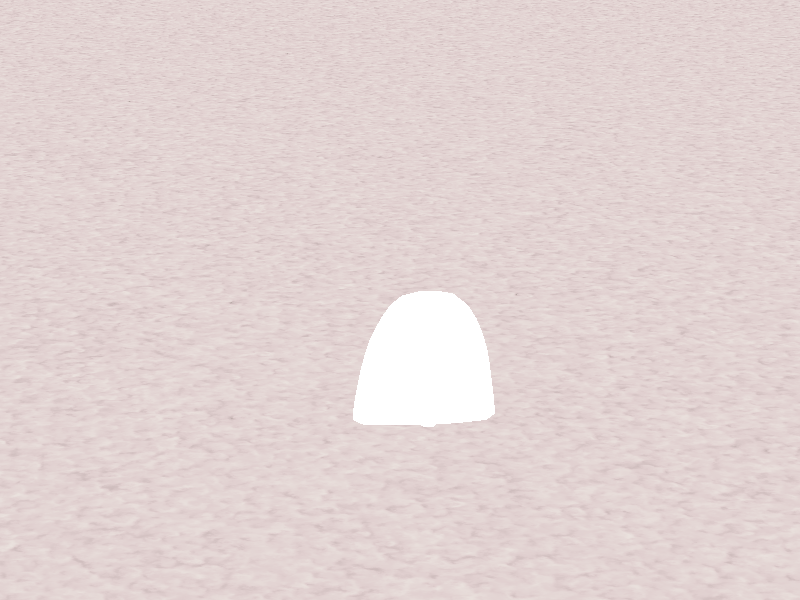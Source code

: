 
#version 3.5

global_settings {
    assumed_gamma 1
}
        
light_source {
    <200, 200, 200>*10000
    rgb 1.3
}
        
camera {
  location    <26.423429489135742, 196.56321716308594, 52.846858978271484>
  direction   y
  sky         z
  up          z
  right       (4/3)*x
  look_at     <0, 0, 0>
  angle       20
}
        
background {
    color rgb <0.60, 0.70, 0.95>
}
        
plane {
  z, -11.254997849464417

  texture {
    pigment {
      bozo
      color_map {
        [ 0.0 color rgb<0.356, 0.321, 0.274> ]
        [ 0.1 color rgb<0.611, 0.500, 0.500> ]
        [ 0.4 color rgb<0.745, 0.623, 0.623> ]
        [ 1.0 color rgb<0.837, 0.782, 0.745> ]
      }
      warp { turbulence 0.6 }
    }
    finish {
      diffuse 0.6
      ambient 0.1
      specular 0.2
      reflection {
        0.2, 0.6
        fresnel on
      }
      conserve_energy
    }
  }
}
        
#declare Mesh_Texture=
  texture{
    pigment{
      uv_mapping
      spiral2 8
      color_map {
        [0.5 color rgb 1 ]
        [0.5 color rgb <0,0,0.2> ]
      }
      scale 0.8
    }
    finish {
      specular 0.3
      roughness 0.01
    }
}
        
#declare Mesh=
mesh2 {
    vertex_vectors {
        652,
        <-0.7429535984992981, 16.487688064575195, -0.2227383553981781>, <-0.7429535984992981, 16.487688064575195, -0.2227383553981781>, <-0.7429535984992981, 43.59807205200195, -0.2227325588464737>,
		<-0.7429535984992981, 43.59807205200195, -0.2227325588464737>, <0.289313405752182, 43.59793472290039, -0.22273272275924683>, <-0.7077652215957642, 16.487688064575195, -0.489906370639801>,
		<-0.7077652215957642, 16.487688064575195, -0.489906370639801>, <-0.7077652215957642, 16.487688064575195, 0.04442936182022095>, <-0.7077652215957642, 16.487688064575195, 0.04442936182022095>,
		<-0.7077652215957642, 43.59807205200195, -0.4899005591869354>, <-0.7077652215957642, 43.59807205200195, -0.4899005591869354>, <-0.7077652215957642, 43.59807205200195, 0.04443516582250595>,
		<-0.7077652215957642, 43.59807205200195, 0.04443516582250595>, <-0.6046451926231384, 16.487688064575195, -0.7388689517974854>, <-0.6046451926231384, 16.487688064575195, -0.7388689517974854>,
		<-0.6046451926231384, 16.487688064575195, 0.2933919429779053>, <-0.6046451926231384, 16.487688064575195, 0.2933919429779053>, <-0.6046451926231384, 43.59807205200195, -0.7388631105422974>,
		<-0.6046451926231384, 43.59807205200195, -0.7388631105422974>, <-0.6046451926231384, 43.59807205200195, 0.2933977544307709>, <-0.6046451926231384, 43.59807205200195, 0.2933977544307709>,
		<-0.667802631855011, 14.80688762664795, -0.2227386087179184>, <-0.6351881623268127, 14.80688762664795, -0.4704594612121582>, <-0.6351881623268127, 14.80688762664795, 0.024981386959552765>,
		<-0.4548625946044922, 13.12608814239502, -0.22273892164230347>, <-0.5395712852478027, 14.80688762664795, -0.7012985348701477>, <-0.5395712852478027, 14.80688762664795, 0.25582095980644226>,
		<-0.4406070411205292, 16.487688064575195, -0.9526554942131042>, <-0.4406070411205292, 16.487688064575195, -0.9526554942131042>, <-0.4406070411205292, 16.487688064575195, 0.5071800351142883>,
		<-0.4406070411205292, 16.487688064575195, 0.5071800351142883>, <-0.4406070411205292, 43.59807205200195, -0.9526496529579163>, <-0.4406070411205292, 43.59807205200195, -0.9526496529579163>,
		<-0.4406070411205292, 43.59807205200195, 0.5071858763694763>, <-0.4406070411205292, 43.59807205200195, 0.5071858763694763>, <-0.42949891090393066, 13.12608814239502, -0.41534438729286194>,
		<-0.42949891090393066, 13.12608814239502, -0.030134228989481926>, <-0.35514938831329346, 13.12608814239502, -0.5948238372802734>, <-0.35514938831329346, 13.12608814239502, 0.14934568107128143>,
		<-0.3874782621860504, 14.80688762664795, -0.8995251655578613>, <-0.3874782621860504, 14.80688762664795, 0.4540475606918335>, <-0.2368878275156021, 13.12608814239502, -0.7489462494850159>,
		<-0.2368878275156021, 13.12608814239502, 0.3034680485725403>, <-0.22681893408298492, 16.487688064575195, -1.1167017221450806>, <-0.22681893408298492, 16.487688064575195, -1.1167017221450806>,
		<-0.22681893408298492, 16.487688064575195, 0.6712247729301453>, <-0.22681893408298492, 16.487688064575195, 0.6712247729301453>, <-0.22681893408298492, 43.59807205200195, -1.1166958808898926>,
		<-0.22681893408298492, 43.59807205200195, -1.1166958808898926>, <-0.22681893408298492, 43.59807205200195, 0.6712306141853333>, <-0.22681893408298492, 43.59807205200195, 0.6712306141853333>,
		<-0.1514459103345871, 11.445287704467773, -0.22273921966552734>, <-0.13642621040344238, 11.445287704467773, -0.3368145227432251>, <-0.13642621040344238, 11.445287704467773, -0.10866405069828033>,
		<-0.18925189971923828, 14.80688762664795, -1.0516283512115479>, <-0.18925189971923828, 14.80688762664795, 0.60615074634552>, <-0.09239119291305542, 11.445287704467773, -0.44311559200286865>,
		<-0.09239119291305542, 11.445287704467773, -0.0023628552444279194>, <-0.08276527374982834, 13.12608814239502, -0.8672096133232117>, <-0.08276527374982834, 13.12608814239502, 0.42173144221305847>,
		<-0.022351330146193504, 11.445287704467773, -0.5343990325927734>, <-0.022351330146193504, 11.445287704467773, 0.08892033249139786>, <0.02214239537715912, 16.487688064575195, -1.2198249101638794>,
		<0.02214239537715912, 16.487688064575195, -1.2198249101638794>, <0.02214239537715912, 16.487688064575195, 0.7743478417396545>, <0.02214239537715912, 16.487688064575195, 0.7743478417396545>,
		<0.02214239537715912, 43.59807205200195, -1.2198190689086914>, <0.02214239537715912, 43.59807205200195, -1.2198190689086914>, <0.02214239537715912, 43.59807205200195, 0.7743536829948425>,
		<0.02214239537715912, 43.59807205200195, 0.7743536829948425>, <0.0689430758357048, 11.445287704467773, -0.6044424176216125>, <0.0689430758357048, 11.445287704467773, 0.15896371006965637>,
		<0.04158949479460716, 14.80688762664795, -1.1472452878952026>, <0.04158949479460716, 14.80688762664795, 0.7017677426338196>, <0.09670524299144745, 13.12608814239502, -0.9415525794029236>,
		<0.09670524299144745, 13.12608814239502, 0.4960744380950928>, <0.17524085938930511, 11.445287704467773, -0.648474395275116>, <0.17524085938930511, 11.445287704467773, 0.20299562811851501>,
		<0.289316326379776, 11.445287704467773, -0.6634923815727234>, <0.289316326379776, 11.445287704467773, -0.22273936867713928>, <0.289316326379776, 11.445287704467773, 0.21801365911960602>,
		<0.289316326379776, 13.12608814239502, -0.9669086337089539>, <0.289316326379776, 13.12608814239502, 0.5214304327964783>, <0.289316326379776, 14.80688762664795, -1.1798583269119263>,
		<0.289316326379776, 14.80688762664795, 0.7343807816505432>, <0.289316326379776, 16.487688064575195, -1.2549978494644165>, <0.289316326379776, 16.487688064575195, -1.2549978494644165>,
		<0.289316326379776, 16.487688064575195, 0.8095209002494812>, <0.289316326379776, 16.487688064575195, 0.8095209002494812>, <0.289316326379776, 43.59807205200195, -1.2549920082092285>,
		<0.289316326379776, 43.59807205200195, -1.2549920082092285>, <0.289316326379776, 43.59807205200195, 0.8095267415046692>, <0.289316326379776, 43.59807205200195, 0.8095267415046692>,
		<0.4033917784690857, 11.445287704467773, -0.648474395275116>, <0.4033917784690857, 11.445287704467773, 0.20299562811851501>, <0.48191165924072266, 13.12608814239502, -0.9415525794029236>,
		<0.48191165924072266, 13.12608814239502, 0.4960744380950928>, <0.5370262265205383, 14.80688762664795, -1.1472452878952026>, <0.5370262265205383, 14.80688762664795, 0.7017677426338196>,
		<0.5096895694732666, 11.445287704467773, -0.6044424176216125>, <0.5096895694732666, 11.445287704467773, 0.15896371006965637>, <0.5564751029014587, 16.487688064575195, -1.2198249101638794>,
		<0.5564751029014587, 16.487688064575195, -1.2198249101638794>, <0.5564751029014587, 16.487688064575195, 0.7743478417396545>, <0.5564751029014587, 16.487688064575195, 0.7743478417396545>,
		<0.5564751029014587, 43.59807205200195, -1.2198190689086914>, <0.5564751029014587, 43.59807205200195, -1.2198190689086914>, <0.5564751029014587, 43.59807205200195, 0.7743536829948425>,
		<0.5564751029014587, 43.59807205200195, 0.7743536829948425>, <0.6009682416915894, 11.445287704467773, -0.5343990325927734>, <0.6009682416915894, 11.445287704467773, 0.08892033249139786>,
		<0.6613979339599609, 13.12608814239502, -0.8672096133232117>, <0.6613979339599609, 13.12608814239502, 0.42173144221305847>, <0.6710238456726074, 11.445287704467773, -0.44311559200286865>,
		<0.6710238456726074, 11.445287704467773, -0.0023628552444279194>, <0.7678670883178711, 14.80688762664795, -1.0516283512115479>, <0.7678670883178711, 14.80688762664795, 0.60615074634552>,
		<0.7150437235832214, 11.445287704467773, -0.3368145227432251>, <0.7150437235832214, 11.445287704467773, -0.10866405069828033>, <0.7300628423690796, 11.445287704467773, -0.22273936867713928>,
		<0.805435836315155, 16.487688064575195, -1.1167017221450806>, <0.805435836315155, 16.487688064575195, -1.1167017221450806>, <0.805435836315155, 16.487688064575195, 0.6712247729301453>,
		<0.805435836315155, 16.487688064575195, 0.6712247729301453>, <0.805435836315155, 43.59807205200195, -1.1166958808898926>, <0.805435836315155, 43.59807205200195, -1.1166958808898926>,
		<0.805435836315155, 43.59807205200195, 0.6712306141853333>, <0.805435836315155, 43.59807205200195, 0.6712306141853333>, <0.8155204653739929, 13.12608814239502, -0.7489462494850159>,
		<0.8155204653739929, 13.12608814239502, 0.3034680485725403>, <0.9660940170288086, 14.80688762664795, -0.8995251655578613>, <0.9660940170288086, 14.80688762664795, 0.4540475606918335>,
		<0.9337820410728455, 13.12608814239502, -0.5948238372802734>, <0.9337820410728455, 13.12608814239502, 0.14934568107128143>, <1.0081309080123901, 13.12608814239502, -0.41534438729286194>,
		<1.0081309080123901, 13.12608814239502, -0.030134228989481926>, <1.019223928451538, 16.487688064575195, -0.9526569843292236>, <1.019223928451538, 16.487688064575195, -0.9526569843292236>,
		<1.019223928451538, 16.487688064575195, 0.5071800351142883>, <1.019223928451538, 16.487688064575195, 0.5071800351142883>, <1.019223928451538, 43.59807205200195, -0.9526511430740356>,
		<1.019223928451538, 43.59807205200195, -0.9526511430740356>, <1.019223928451538, 43.59807205200195, 0.5071858763694763>, <1.019223928451538, 43.59807205200195, 0.5071858763694763>,
		<1.11820387840271, 14.80688762664795, -0.7012985348701477>, <1.11820387840271, 14.80688762664795, 0.25582095980644226>, <1.0334795713424683, 13.12608814239502, -0.2227390855550766>,
		<1.2138208150863647, 14.80688762664795, -0.4704594612121582>, <1.2138208150863647, 14.80688762664795, 0.024981386959552765>, <1.2464358806610107, 14.80688762664795, -0.22273878753185272>,
		<1.1832778453826904, 16.487688064575195, -0.7388689517974854>, <1.1832778453826904, 16.487688064575195, -0.7388689517974854>, <1.1832778453826904, 16.487688064575195, 0.2933919429779053>,
		<1.1832778453826904, 16.487688064575195, 0.2933919429779053>, <1.1832778453826904, 43.59807205200195, -0.7388631105422974>, <1.1832778453826904, 43.59807205200195, -0.7388631105422974>,
		<1.1832778453826904, 43.59807205200195, 0.2933977544307709>, <1.1832778453826904, 43.59807205200195, 0.2933977544307709>, <1.2863978147506714, 16.487688064575195, -0.489906370639801>,
		<1.2863978147506714, 16.487688064575195, -0.489906370639801>, <1.2863978147506714, 16.487688064575195, 0.04442936182022095>, <1.2863978147506714, 16.487688064575195, 0.04442936182022095>,
		<1.2863978147506714, 16.487688064575195, 0.04442936182022095>, <1.2863978147506714, 43.59807205200195, -0.4899005591869354>, <1.2863978147506714, 43.59807205200195, -0.4899005591869354>,
		<1.2863978147506714, 43.59807205200195, 0.04443516582250595>, <1.2863978147506714, 43.59807205200195, 0.04443516582250595>, <1.3215707540512085, 16.487688064575195, -0.22273850440979004>,
		<1.3215707540512085, 16.487688064575195, -0.22273850440979004>, <1.3215707540512085, 43.59807205200195, -0.22273270785808563>, <1.3215707540512085, 43.59807205200195, -0.22273270785808563>,
		<1.3215707540512085, 43.59807205200195, -0.22273270785808563>, <-6.470217704772949, 12.386728286743164, 0.9726494550704956>, <-6.470217704772949, 12.386728286743164, 0.9726494550704956>,
		<-6.4600725173950195, 11.702130317687988, 0.9686570763587952>, <-6.3582353591918945, 12.386728286743164, 1.2569806575775146>, <-6.3582353591918945, 12.386728286743164, 1.2569806575775146>,
		<-6.348257541656494, 11.702130317687988, 1.2530537843704224>, <-6.323460578918457, 10.573925018310547, 0.915579617023468>, <-6.213937759399414, 10.573925018310547, 1.200865626335144>,
		<-6.049058437347412, 9.036321640014648, 0.8127572536468506>, <-6.049058437347412, 9.036321640014648, 0.8127572536468506>, <-5.944135665893555, 9.036321640014648, 1.0997668504714966>,
		<-5.944135665893555, 9.036321640014648, 1.0997668504714966>, <-5.773068904876709, 7.5719218254089355, 0.7143719792366028>, <-5.773068904876709, 7.5719218254089355, 0.7143719792366028>,
		<-5.6727752685546875, 7.571922302246094, 1.0030287504196167>, <-5.6727752685546875, 7.571922302246094, 1.0030287504196167>, <-5.356295585632324, 5.887806415557861, 0.5751543045043945>,
		<-5.356295585632324, 5.887806415557861, 0.5751543045043945>, <-5.262984275817871, 5.887806415557861, 0.8661425709724426>, <-5.262984275817871, 5.887806415557861, 0.8661425709724426>,
		<-4.866028308868408, 4.423406600952148, 0.4254886507987976>, <-4.866028308868408, 4.423406600952148, 0.4254886507987976>, <-4.866028308868408, 4.423406600952148, 0.4254886507987976>,
		<-4.7809224128723145, 4.423406600952148, 0.7189843058586121>, <-4.7809224128723145, 4.423406600952148, 0.7189843058586121>, <-4.7809224128723145, 4.423406600952148, 0.7189843058586121>,
		<-4.300617218017578, 13.290628433227539, 0.27133414149284363>, <-4.300617218017578, 13.290628433227539, 0.27133414149284363>, <-4.224985599517822, 13.290628433227539, 0.5674120187759399>,
		<-4.224985599517822, 13.290628433227539, 0.5674120187759399>, <-4.016391754150391, 2.739414691925049, 0.20114228129386902>, <-4.016391754150391, 2.739414691925049, 0.20114228129386902>,
		<-4.016391754150391, 2.739414691925049, 0.20114228129386902>, <-3.94551157951355, 2.739414691925049, 0.4983951151371002>, <-3.94551157951355, 2.739414691925049, 0.4983951151371002>,
		<-3.94551157951355, 2.739414691925049, 0.4983951151371002>, <-3.16972017288208, 1.4761624336242676, 0.020377159118652344>, <-3.16972017288208, 1.4761624336242676, 0.020377159118652344>,
		<-3.16972017288208, 1.4761624336242676, 0.020377159118652344>, <-3.113018274307251, 1.4761624336242676, 0.3206583559513092>, <-3.113018274307251, 1.4761624336242676, 0.3206583559513092>,
		<-3.113018274307251, 1.4761624336242676, 0.3206583559513092>, <-2.8684728145599365, 13.57581901550293, -0.0338791124522686>, <-2.8684728145599365, 13.57581901550293, -0.0338791124522686>,
		<-2.8684728145599365, 13.57581901550293, -0.0338791124522686>, <-2.816829204559326, 13.57581901550293, 0.26730963587760925>, <-2.816829204559326, 13.57581901550293, 0.26730963587760925>,
		<-2.816829204559326, 13.57581901550293, 0.26730963587760925>, <-2.099465847015381, 0.581265926361084, -0.14895105361938477>, <-2.060702085494995, 0.581265926361084, 0.15416567027568817>,
		<-1.3434302806854248, 13.64909839630127, -0.2296716719865799>, <-1.3434302806854248, 13.64909839630127, -0.2296716719865799>, <-1.3434302806854248, 13.64909839630127, -0.2296716719865799>,
		<-1.3173182010650635, 13.64909839630127, 0.07479803264141083>, <-1.3173182010650635, 13.64909839630127, 0.07479803264141083>, <-1.3173182010650635, 13.64909839630127, 0.07479803264141083>,
		<-0.6274116635322571, 0.23304735124111176, -0.2769107222557068>, <-0.6274116635322571, 0.23304735124111176, -0.2769107222557068>, <-0.6132936477661133, 0.23304739594459534, 0.028349658474326134>,
		<-0.6132936477661133, 0.23304739594459534, 0.028349658474326134>, <0.32231956720352173, 13.619946479797363, 0.009533988311886787>, <0.32231956720352173, 13.619946479797363, 0.009533988311886787>,
		<0.32231956720352173, 13.619946479797363, 0.009533988311886787>, <0.32415324449539185, 13.619946479797363, -0.29604679346084595>, <0.32415324449539185, 13.619946479797363, -0.29604679346084595>,
		<0.32415324449539185, 13.619946479797363, -0.29604679346084595>, <1.386095404624939, 0.2886992394924164, 0.0474579818546772>, <1.4060347080230713, 0.288699209690094, -0.25747665762901306>,
		<1.6006931066513062, 13.664393424987793, 0.06279612332582474>, <1.6006931066513062, 13.664393424987793, 0.06279612332582474>, <1.6006931066513062, 13.664393424987793, 0.06279612332582474>,
		<1.6242997646331787, 13.664393424987793, -0.2418776899576187>, <1.6242997646331787, 13.664393424987793, -0.2418776899576187>, <2.601900100708008, 0.580767810344696, 0.16868101060390472>,
		<2.642543077468872, 0.5807677507400513, -0.1341884732246399>, <3.187265634536743, 13.620006561279297, 0.2571229338645935>, <3.187265634536743, 13.620006561279297, 0.2571229338645935>,
		<3.2378859519958496, 13.620006561279297, -0.044240012764930725>, <3.2378859519958496, 13.620006561279297, -0.044240012764930725>, <3.8570644855499268, 1.6599618196487427, 0.38276568055152893>,
		<3.8570644855499268, 1.6599618196487427, 0.38276568055152893>, <3.919098377227783, 1.6599619388580322, 0.08354336768388748>, <3.919098377227783, 1.6599619388580322, 0.08354336768388748>,
		<4.665243148803711, 13.334693908691406, 0.5699208974838257>, <4.665243148803711, 13.334693908691406, 0.5699208974838257>, <4.682240009307861, 3.0323572158813477, 0.5742767453193665>,
		<4.682240009307861, 3.0323572158813477, 0.5742767453193665>, <4.682240009307861, 3.0323572158813477, 0.5742767453193665>, <4.741048812866211, 13.334693908691406, 0.2738857865333557>,
		<4.741048812866211, 13.334693908691406, 0.2738857865333557>, <4.758335590362549, 3.0323572158813477, 0.27831506729125977>, <4.758335590362549, 3.0323572158813477, 0.27831506729125977>,
		<4.758335590362549, 3.0323572158813477, 0.27831506729125977>, <5.306910037994385, 4.569965839385986, 0.7469744682312012>, <5.306910037994385, 4.569965839385986, 0.7469744682312012>,
		<5.393646240234375, 4.569965839385986, 0.4539555311203003>, <5.393646240234375, 4.569965839385986, 0.4539555311203003>, <5.7196879386901855, 6.034304618835449, 0.8745859861373901>,
		<5.813455581665039, 6.034304618835449, 0.583741307258606>, <5.993114471435547, 7.571983337402344, 0.9651680588722229>, <5.993114471435547, 7.571983337402344, 0.9651680588722229>,
		<6.091538906097412, 7.571983337402344, 0.675865113735199>, <6.091538906097412, 7.571983337402344, 0.675865113735199>, <6.179873943328857, 9.084299087524414, 1.0298564434051514>,
		<6.281479835510254, 9.084299087524414, 0.7416565418243408>, <6.383094310760498, 10.547261238098145, 1.1028825044631958>, <6.483603477478027, 11.545609474182129, 1.1400251388549805>,
		<6.488162517547607, 10.547261238098145, 0.8159264326095581>, <6.498818397521973, 12.315082550048828, 1.1457077264785767>, <6.498818397521973, 12.315082550048828, 1.1457077264785767>,
		<6.5903825759887695, 11.545609474182129, 0.8537015914916992>, <6.6058573722839355, 12.315082550048828, 0.8594817519187927>, <6.6058573722839355, 12.315082550048828, 0.8594817519187927>,
		<-2.723961591720581, 48.90642166137695, -0.7679765224456787>, <-2.723961591720581, 48.90642166137695, -0.7679765224456787>, <-2.723961591720581, 48.90642166137695, -0.7679765224456787>,
		<-2.723961591720581, 48.90642166137695, 0.17524418234825134>, <-2.723961591720581, 48.90642166137695, 0.17524418234825134>, <-2.7026312351226807, 46.73554229736328, 0.1752438098192215>,
		<-2.7026312351226807, 46.73554229736328, 0.1752438098192215>, <-2.673142671585083, 46.528656005859375, -0.7679769396781921>, <-2.673142671585083, 46.528656005859375, -0.7679769396781921>,
		<-2.5371410846710205, 45.90312194824219, -0.7679770588874817>, <-2.5371410846710205, 45.90312194824219, -0.7679770588874817>, <-2.5371410846710205, 45.90312576293945, 0.17524366080760956>,
		<-2.5371410846710205, 45.90312576293945, 0.17524366080760956>, <-2.429238796234131, 45.645816802978516, -0.1391633003950119>, <-2.3952884674072266, 45.579505920410156, 0.17524360120296478>,
		<-2.3952884674072266, 45.579505920410156, 0.17524360120296478>, <-2.3054611682891846, 45.42106246948242, -0.7679771780967712>, <-2.3054611682891846, 45.42106246948242, -0.7679771780967712>,
		<-2.26772141456604, 45.367122650146484, 0.1752435714006424>, <-2.26772141456604, 45.367122650146484, 0.1752435714006424>, <-2.26772141456604, 45.367122650146484, 0.1752435714006424>,
		<-2.222524881362915, 45.31272888183594, -0.7679771780967712>, <-2.222524881362915, 45.31272888183594, -0.7679771780967712>, <-2.222524881362915, 45.31272888183594, -0.7679771780967712>,
		<-2.146144151687622, 48.70916748046875, -0.7679765820503235>, <-2.146144151687622, 48.70916748046875, -0.7679765820503235>, <-2.146144151687622, 48.70916748046875, -0.7679765820503235>,
		<-2.146144151687622, 48.70916748046875, 0.17524413764476776>, <-2.146144151687622, 48.70916748046875, 0.17524413764476776>, <-2.146144151687622, 48.70916748046875, 0.17524413764476776>,
		<-2.1339051723480225, 47.006439208984375, 0.17524385452270508>, <-2.1339051723480225, 47.006439208984375, 0.17524385452270508>, <-2.1252572536468506, 46.945167541503906, -0.7679768800735474>,
		<-2.1252572536468506, 46.945167541503906, -0.7679768800735474>, <-2.037064790725708, 46.48678970336914, -0.7679769396781921>, <-2.037064790725708, 46.48678970336914, -0.7679769396781921>,
		<-2.037064790725708, 46.48678970336914, 0.018039528280496597>, <-2.03405499458313, 46.479000091552734, 0.17524376511573792>, <-2.03405499458313, 46.479000091552734, 0.17524376511573792>,
		<-1.9430817365646362, 46.298702239990234, 0.01803949661552906>, <-1.9354270696640015, 46.28617477416992, -0.7679769992828369>, <-1.9354270696640015, 46.28617477416992, -0.7679769992828369>,
		<-1.9354270696640015, 46.28617477416992, -0.7679769992828369>, <-1.9297277927398682, 46.27838134765625, -0.13916319608688354>, <-1.9297277927398682, 46.27838134765625, -0.13916319608688354>,
		<-1.9253273010253906, 46.27410125732422, 0.17524372041225433>, <-1.9253273010253906, 46.27410125732422, 0.17524372041225433>, <-1.9253273010253906, 46.27410125732422, 0.17524372041225433>,
		<-1.458391785621643, 44.891937255859375, -0.767977237701416>, <-1.458391785621643, 44.891937255859375, -0.767977237701416>, <-1.3891457319259644, 44.87283706665039, 0.17524348199367523>,
		<-1.3891457319259644, 44.87283706665039, 0.17524348199367523>, <-1.1391003131866455, 44.8380012512207, 0.17524348199367523>, <-1.1391003131866455, 44.8380012512207, 0.17524348199367523>,
		<-1.1343021392822266, 44.8373908996582, -0.767977237701416>, <-1.1343021392822266, 44.8373908996582, -0.767977237701416>, <-0.9659246206283569, 44.71363067626953, -0.7679772973060608>,
		<-0.9659246206283569, 44.71363067626953, -0.7679772973060608>, <-0.9659246206283569, 44.71363067626953, -0.7679772973060608>, <-0.9349229335784912, 44.678794860839844, 0.17524345219135284>,
		<-0.9349229335784912, 44.678794860839844, 0.17524345219135284>, <-0.9349229335784912, 44.678794860839844, 0.17524345219135284>, <-0.8461960554122925, 44.576419830322266, -0.7679772973060608>,
		<-0.8461960554122925, 44.576419830322266, -0.7679772973060608>, <-0.8461960554122925, 44.576419830322266, -0.610774576663971>, <-0.8461960554122925, 44.576419830322266, 0.17524343729019165>,
		<-0.8461960554122925, 44.576419830322266, 0.17524343729019165>, <-0.8270047903060913, 44.45112609863281, -0.7679772973060608>, <-0.8270047903060913, 44.45112609863281, -0.7679772973060608>,
		<-0.8270047903060913, 44.45112991333008, 0.17524340748786926>, <-0.8270047903060913, 44.45112991333008, 0.17524340748786926>, <-0.8259661793708801, 44.530582427978516, -0.4535703957080841>,
		<-0.8259661793708801, 44.530582427978516, 0.17524342238903046>, <-0.8259661793708801, 44.530582427978516, 0.17524342238903046>, <-0.8108852505683899, 43.276912689208984, -0.7679790258407593>,
		<-0.8108852505683899, 43.276912689208984, -0.7679790258407593>, <-0.8108852505683899, 43.276912689208984, 0.17524167895317078>, <-0.8108852505683899, 43.276912689208984, 0.17524167895317078>,
		<-0.727643609046936, 45.737037658691406, -0.7679771184921265>, <-0.727643609046936, 45.737037658691406, -0.7679771184921265>, <-0.727643609046936, 45.737037658691406, -0.7679771184921265>,
		<-0.727643609046936, 45.737037658691406, 0.17524363100528717>, <-0.727643609046936, 45.737037658691406, 0.17524363100528717>, <-0.727643609046936, 45.737037658691406, 0.17524363100528717>,
		<-0.7192860245704651, 42.64970016479492, -0.7679791450500488>, <-0.7192860245704651, 42.64970016479492, -0.7679791450500488>, <-0.7192860245704651, 42.64970016479492, -0.7679791450500488>,
		<-0.7192860245704651, 42.64970016479492, 0.17524157464504242>, <-0.7192860245704651, 42.64970016479492, 0.17524157464504242>, <-0.7192860245704651, 42.64970016479492, 0.17524157464504242>,
		<-0.37163612246513367, 45.230525970458984, -0.7679771780967712>, <-0.37163612246513367, 45.230525970458984, -0.7679771780967712>, <-0.37163612246513367, 45.230525970458984, 0.17524354159832>,
		<-0.37163612246513367, 45.230525970458984, 0.17524354159832>, <-0.32416340708732605, 45.08613586425781, 0.1752435266971588>, <-0.32416340708732605, 45.08613586425781, 0.1752435266971588>,
		<-0.30839473009109497, 43.44559860229492, -0.7679790258407593>, <-0.30839473009109497, 43.44559860229492, -0.7679790258407593>, <-0.30839473009109497, 43.44559860229492, 0.17524170875549316>,
		<-0.30839473009109497, 43.44559860229492, 0.17524170875549316>, <-0.26145708560943604, 42.48682403564453, 0.17524154484272003>, <-0.26145708560943604, 42.48682403564453, 0.17524154484272003>,
		<-0.2569649815559387, 43.60098648071289, -0.7679789662361145>, <-0.2569649815559387, 43.60098648071289, -0.7679789662361145>, <-0.2569649815559387, 43.60098648071289, -0.7679789662361145>,
		<-0.2569649815559387, 43.60098648071289, 0.17524173855781555>, <-0.2569649815559387, 43.60098648071289, 0.17524173855781555>, <-0.2569649815559387, 43.60098648071289, 0.17524173855781555>,
		<-0.2440231889486313, 44.58283615112305, -0.7679772973060608>, <-0.2440231889486313, 44.58283615112305, -0.7679772973060608>, <-0.2440231889486313, 44.58283615112305, 0.17524343729019165>,
		<-0.2440231889486313, 44.58283615112305, 0.17524343729019165>, <-0.22402237355709076, 43.30808639526367, -0.7679790258407593>, <-0.22402237355709076, 43.30808639526367, -0.7679790258407593>,
		<-0.22402237355709076, 43.30808639526367, 0.17524167895317078>, <-0.22402237355709076, 43.30808639526367, 0.17524167895317078>, <-0.0068426113575696945, 42.483150482177734, -0.7679792046546936>,
		<-0.0068426113575696945, 42.483150482177734, -0.7679792046546936>, <0.7140505313873291, 44.65281677246094, -0.7679772973060608>, <0.7140505313873291, 44.65281677246094, -0.7679772973060608>,
		<0.7140505313873291, 44.65281677246094, 0.17524345219135284>, <0.7140505313873291, 44.65281677246094, 0.17524345219135284>, <0.7183438539505005, 43.2692756652832, -0.7679790258407593>,
		<0.7183438539505005, 43.2692756652832, -0.7679790258407593>, <0.7183438539505005, 43.2692756652832, 0.17524167895317078>, <0.7183438539505005, 43.2692756652832, 0.17524167895317078>,
		<0.7570462822914124, 42.47200012207031, -0.7679792046546936>, <0.7570462822914124, 42.47200012207031, 0.17524154484272003>, <0.7570462822914124, 42.47200012207031, 0.17524154484272003>,
		<0.7615383863449097, 43.5861701965332, -0.7679790258407593>, <0.7615383863449097, 43.5861701965332, -0.7679790258407593>, <0.7615383863449097, 43.5861701965332, -0.7679790258407593>,
		<0.7615383863449097, 43.5861701965332, 0.17524172365665436>, <0.7615383863449097, 43.5861701965332, 0.17524172365665436>, <0.7615383863449097, 43.5861701965332, 0.17524172365665436>,
		<0.805543065071106, 43.417789459228516, -0.7679790258407593>, <0.805543065071106, 43.417789459228516, -0.7679790258407593>, <0.805543065071106, 43.417789459228516, 0.17524170875549316>,
		<0.805543065071106, 43.417789459228516, 0.17524170875549316>, <0.9172649383544922, 45.36727523803711, -0.7679771780967712>, <0.9172649383544922, 45.36727523803711, -0.7679771780967712>,
		<0.9172649383544922, 45.36727523803711, 0.1752435714006424>, <0.9172649383544922, 45.36727523803711, 0.1752435714006424>, <1.1585098505020142, 45.753231048583984, -0.7679771184921265>,
		<1.1585098505020142, 45.753231048583984, -0.7679771184921265>, <1.1585098505020142, 45.753231048583984, -0.7679771184921265>, <1.1585098505020142, 45.753231048583984, 0.17524363100528717>,
		<1.1585098505020142, 45.753231048583984, 0.17524363100528717>, <1.1585098505020142, 45.753231048583984, 0.17524363100528717>, <1.2223008871078491, 42.6330451965332, -0.7679791450500488>,
		<1.2223008871078491, 42.6330451965332, -0.7679791450500488>, <1.2223008871078491, 42.6330451965332, -0.7679791450500488>, <1.2223008871078491, 42.6330451965332, 0.17524155974388123>,
		<1.2223008871078491, 42.6330451965332, 0.17524155974388123>, <1.2223008871078491, 42.6330451965332, 0.17524155974388123>, <1.2923260927200317, 44.408653259277344, -0.7679772973060608>,
		<1.2923260927200317, 44.408653259277344, -0.7679772973060608>, <1.2923260927200317, 44.408653259277344, 0.17524340748786926>, <1.2923260927200317, 44.408653259277344, 0.17524340748786926>,
		<1.3053746223449707, 43.28654098510742, -0.7679790258407593>, <1.3053746223449707, 43.28654098510742, -0.7679790258407593>, <1.3053746223449707, 43.28654098510742, 0.17524167895317078>,
		<1.3053746223449707, 43.28654098510742, 0.17524167895317078>, <1.35576593875885, 44.626380920410156, 0.17524343729019165>, <1.35576593875885, 44.626380920410156, 0.17524343729019165>,
		<1.3559950590133667, 44.62730026245117, -0.7679772973060608>, <1.3559950590133667, 44.62730026245117, -0.7679772973060608>, <1.416852593421936, 45.91870880126953, -0.7679770588874817>,
		<1.416852593421936, 45.91870880126953, -0.7679770588874817>, <1.435172438621521, 44.76756286621094, -0.767977237701416>, <1.435172438621521, 44.76756286621094, -0.767977237701416>,
		<1.435172438621521, 44.76756286621094, -0.767977237701416>, <1.435172438621521, 44.7675666809082, 0.17524346709251404>, <1.435172438621521, 44.7675666809082, 0.17524346709251404>,
		<1.435172438621521, 44.7675666809082, 0.17524346709251404>, <1.5923659801483154, 44.851295471191406, -0.767977237701416>, <1.5923659801483154, 44.851295471191406, -0.767977237701416>,
		<1.6950428485870361, 45.98853302001953, 0.17524367570877075>, <1.6950428485870361, 45.98853302001953, 0.17524367570877075>, <1.8717937469482422, 44.88719940185547, -0.767977237701416>,
		<1.8717937469482422, 44.88719940185547, -0.767977237701416>, <1.9573580026626587, 46.01542282104492, 0.17524367570877075>, <1.9573580026626587, 46.01542282104492, 0.17524367570877075>,
		<1.998887062072754, 46.02657699584961, -0.7679770588874817>, <1.998887062072754, 46.02657699584961, -0.7679770588874817>, <2.360288619995117, 46.20473861694336, 0.17524370551109314>,
		<2.360288619995117, 46.20473861694336, 0.17524370551109314>, <2.360288619995117, 46.20473861694336, 0.17524370551109314>, <2.3613121509552, 46.20534896850586, -0.7679769992828369>,
		<2.3613121509552, 46.20534896850586, -0.7679769992828369>, <2.3613121509552, 46.20534896850586, -0.7679769992828369>, <2.544388771057129, 46.51963806152344, -0.7679769396781921>,
		<2.544388771057129, 46.51963806152344, -0.7679769396781921>, <2.544388771057129, 46.51963806152344, 0.17524376511573792>, <2.544388771057129, 46.51963806152344, 0.17524376511573792>,
		<2.5914947986602783, 45.18041229248047, 0.17524354159832>, <2.5914947986602783, 45.18041229248047, 0.17524354159832>, <2.5914947986602783, 45.18041229248047, 0.17524354159832>,
		<2.5948104858398438, 46.6405029296875, -0.7679769396781921>, <2.5948104858398438, 46.6405029296875, -0.7679769396781921>, <2.5948104858398438, 46.6405029296875, 0.1752437949180603>,
		<2.5948104858398438, 46.6405029296875, 0.1752437949180603>, <2.6751949787139893, 46.758304595947266, -0.7679769396781921>, <2.6751949787139893, 46.758304595947266, -0.7679769396781921>,
		<2.6751949787139893, 46.758304595947266, -0.45357000827789307>, <2.6751949787139893, 46.758304595947266, -0.13916310667991638>, <2.6751949787139893, 46.758304595947266, 0.1752438098192215>,
		<2.6751949787139893, 46.758304595947266, 0.1752438098192215>, <2.6839957237243652, 46.785804748535156, -0.6107726693153381>, <2.6839957237243652, 46.785804748535156, -0.2963666319847107>,
		<2.6839957237243652, 46.785804748535156, -0.13916310667991638>, <2.6839957237243652, 46.785804748535156, 0.018039580434560776>, <2.685065269470215, 46.79024124145508, -0.13916310667991638>,
		<2.691070318222046, 46.79848861694336, -0.13916310667991638>, <2.6978085041046143, 45.293174743652344, -0.7679771780967712>, <2.6978085041046143, 45.293174743652344, -0.7679771780967712>,
		<2.6978085041046143, 45.293174743652344, -0.7679771780967712>, <2.709939956665039, 46.883140563964844, -0.7679768800735474>, <2.709939956665039, 46.883140563964844, -0.7679768800735474>,
		<2.709939956665039, 46.883140563964844, -0.4535699784755707>, <2.709939956665039, 46.883140563964844, -0.1391630917787552>, <2.709939956665039, 46.883140563964844, 0.1752438247203827>,
		<2.709939956665039, 46.883140563964844, 0.1752438247203827>, <2.714859962463379, 46.93478012084961, -0.7679768800735474>, <2.714859962463379, 46.93478012084961, -0.7679768800735474>,
		<2.714859962463379, 46.93478012084961, -0.6107726693153381>, <2.714859962463379, 46.93478012084961, -0.4535699784755707>, <2.714859962463379, 46.93478012084961, -0.2963665723800659>,
		<2.714859962463379, 46.93478012084961, -0.139163076877594>, <2.7148754596710205, 46.913848876953125, -0.7679768800735474>, <2.7148754596710205, 46.913848876953125, -0.7679768800735474>,
		<2.7148754596710205, 46.913848876953125, -0.6107726693153381>, <2.7148754596710205, 46.913848876953125, -0.4535699784755707>, <2.7148754596710205, 46.913848876953125, -0.2963665723800659>,
		<2.7148754596710205, 46.913848876953125, -0.139163076877594>, <2.7148754596710205, 46.913848876953125, 0.018039602786302567>, <2.7148754596710205, 46.913848876953125, 0.17524383962154388>,
		<2.7148754596710205, 46.913848876953125, 0.17524383962154388>, <2.728550434112549, 48.75301742553711, -0.7679765820503235>, <2.728550434112549, 48.75301742553711, -0.7679765820503235>,
		<2.728550434112549, 48.75301742553711, -0.7679765820503235>, <2.728550434112549, 48.75301742553711, 0.17524415254592896>, <2.728550434112549, 48.75301742553711, 0.17524415254592896>,
		<2.728550434112549, 48.75301742553711, 0.17524415254592896>, <2.7297420501708984, 48.595184326171875, -0.7679765820503235>, <2.7297420501708984, 48.595184326171875, -0.7679765820503235>,
		<2.906034469604492, 46.83424377441406, -0.7679768800735474>, <2.908494472503662, 46.99039840698242, 0.17524385452270508>, <3.0259313583374023, 45.88234329223633, 0.17524366080760956>,
		<3.0259313583374023, 45.88234329223633, 0.17524366080760956>, <3.1178669929504395, 46.035133361816406, -0.7679770588874817>, <3.1178669929504395, 46.035133361816406, -0.7679770588874817>,
		<3.169098377227783, 46.158287048339844, -0.29636693000793457>, <3.1966776847839355, 46.2464485168457, -0.7679769992828369>, <3.1966776847839355, 46.2464485168457, -0.7679769992828369>,
		<3.1966776847839355, 46.2464485168457, 0.17524372041225433>, <3.1966776847839355, 46.2464485168457, 0.17524372041225433>, <3.288353443145752, 46.6751823425293, -0.7679769396781921>,
		<3.288353443145752, 46.6751823425293, -0.7679769396781921>, <3.288353443145752, 46.6751823425293, 0.1752437949180603>, <3.288353443145752, 46.6751823425293, 0.1752437949180603>,
		<3.3154892921447754, 48.778076171875, -0.7679765820503235>, <3.3154892921447754, 48.778076171875, -0.7679765820503235>, <3.3154892921447754, 48.778076171875, -0.7679765820503235>,
		<3.3154892921447754, 48.778076171875, 0.17524415254592896>, <3.3154892921447754, 48.778076171875, 0.17524415254592896>, <3.3154892921447754, 48.778076171875, 0.17524415254592896>,
		<-2.404791831970215, 47.344417572021484, -0.31785649061203003>, <-2.404791831970215, 47.344417572021484, -0.31785649061203003>, <-2.404791831970215, 47.344417572021484, -0.31785649061203003>,
		<-2.404791831970215, 47.37512969970703, -0.5503169298171997>, <-2.404791831970215, 47.37512969970703, -0.5503169298171997>, <-2.404791831970215, 47.37512969970703, -0.0853966474533081>,
		<-2.404791831970215, 47.37512969970703, -0.0853966474533081>, <-2.404791831970215, 47.46481704711914, -0.7669347524642944>, <-2.404791831970215, 47.46481704711914, -0.7669347524642944>,
		<-2.404791831970215, 47.46481704711914, 0.1312227100133896>, <-2.404791831970215, 47.46481704711914, 0.1312227100133896>, <-2.404791831970215, 47.60752868652344, -0.9529496431350708>,
		<-2.404791831970215, 47.60752868652344, -0.9529496431350708>, <-2.404791831970215, 47.6075325012207, 0.31723764538764954>, <-2.404791831970215, 47.6075325012207, 0.31723764538764954>,
		<-2.404791831970215, 47.79362869262695, -1.095684289932251>, <-2.404791831970215, 47.79362869262695, -1.095684289932251>, <-2.404791831970215, 47.79363250732422, 0.4599708020687103>,
		<-2.404791831970215, 47.79363250732422, 0.4599708020687103>, <-2.404791831970215, 48.010135650634766, -1.185410499572754>, <-2.404791831970215, 48.010135650634766, -1.185410499572754>,
		<-2.404791831970215, 48.010135650634766, 0.5496971011161804>, <-2.404791831970215, 48.010135650634766, 0.5496971011161804>, <-2.404791831970215, 48.2426872253418, -1.2160148620605469>,
		<-2.404791831970215, 48.2426872253418, -1.2160148620605469>, <-2.404791831970215, 48.2426872253418, -0.31785649061203003>, <-2.404791831970215, 48.2426872253418, 0.5803015232086182>,
		<-2.404791831970215, 48.2426872253418, 0.5803015232086182>, <-2.404791831970215, 48.4750862121582, -1.1854103803634644>, <-2.404791831970215, 48.4750862121582, -1.1854103803634644>,
		<-2.404791831970215, 48.4750862121582, 0.5496971607208252>, <-2.404791831970215, 48.4750862121582, 0.5496971607208252>, <-2.404791831970215, 48.69174575805664, -1.0956841707229614>,
		<-2.404791831970215, 48.69174575805664, -1.0956841707229614>, <-2.404791831970215, 48.69174575805664, 0.45997098088264465>, <-2.404791831970215, 48.69174575805664, 0.45997098088264465>,
		<-2.404791831970215, 48.8776969909668, -0.9529494047164917>, <-2.404791831970215, 48.8776969909668, -0.9529494047164917>, <-2.404791831970215, 48.8776969909668, 0.31723785400390625>,
		<-2.404791831970215, 48.8776969909668, 0.31723785400390625>, <-2.404791831970215, 49.02040481567383, -0.7669360041618347>, <-2.404791831970215, 49.02040481567383, -0.7669360041618347>,
		<-2.404791831970215, 49.02040481567383, 0.13122297823429108>, <-2.404791831970215, 49.02040481567383, 0.13122297823429108>, <-2.404791831970215, 49.11024856567383, -0.5503166317939758>,
		<-2.404791831970215, 49.11024856567383, -0.5503166317939758>, <-2.404791831970215, 49.11024856567383, -0.08539634943008423>, <-2.404791831970215, 49.11024856567383, -0.08539634943008423>,
		<-2.404791831970215, 49.140804290771484, -0.3178563416004181>, <-2.404791831970215, 49.140804290771484, -0.3178563416004181>, <2.947166681289673, 47.344417572021484, -0.31785649061203003>,
		<2.947166681289673, 47.344417572021484, -0.31785649061203003>, <2.947166681289673, 47.344417572021484, -0.31785649061203003>, <2.947166681289673, 47.37512969970703, -0.5503169298171997>,
		<2.947166681289673, 47.37512969970703, -0.5503169298171997>, <2.947166681289673, 47.37512969970703, -0.0853966474533081>, <2.947166681289673, 47.37512969970703, -0.0853966474533081>,
		<2.947166681289673, 47.46481704711914, -0.7669347524642944>, <2.947166681289673, 47.46481704711914, -0.7669347524642944>, <2.947166681289673, 47.46481704711914, 0.1312227100133896>,
		<2.947166681289673, 47.46481704711914, 0.1312227100133896>, <2.947166681289673, 47.60752868652344, -0.9529496431350708>, <2.947166681289673, 47.60752868652344, -0.9529496431350708>,
		<2.947166681289673, 47.6075325012207, 0.31723764538764954>, <2.947166681289673, 47.6075325012207, 0.31723764538764954>, <2.947166681289673, 47.79362869262695, -1.095684289932251>,
		<2.947166681289673, 47.79362869262695, -1.095684289932251>, <2.947166681289673, 47.79363250732422, 0.4599708020687103>, <2.947166681289673, 47.79363250732422, 0.4599708020687103>,
		<2.947166681289673, 48.010135650634766, -1.185410499572754>, <2.947166681289673, 48.010135650634766, -1.185410499572754>, <2.947166681289673, 48.010135650634766, 0.5496971011161804>,
		<2.947166681289673, 48.010135650634766, 0.5496971011161804>, <2.947166681289673, 48.2426872253418, -1.2160148620605469>, <2.947166681289673, 48.2426872253418, -1.2160148620605469>,
		<2.947166681289673, 48.2426872253418, -0.31785649061203003>, <2.947166681289673, 48.2426872253418, 0.5803015232086182>, <2.947166681289673, 48.2426872253418, 0.5803015232086182>,
		<2.947166681289673, 48.4750862121582, -1.1854103803634644>, <2.947166681289673, 48.4750862121582, -1.1854103803634644>, <2.947166681289673, 48.4750862121582, 0.5496971607208252>,
		<2.947166681289673, 48.4750862121582, 0.5496971607208252>, <2.947166681289673, 48.69174575805664, -1.0956841707229614>, <2.947166681289673, 48.69174575805664, -1.0956841707229614>,
		<2.947166681289673, 48.69174575805664, 0.45997098088264465>, <2.947166681289673, 48.69174575805664, 0.45997098088264465>, <2.947166681289673, 48.8776969909668, -0.9529494047164917>,
		<2.947166681289673, 48.8776969909668, -0.9529494047164917>, <2.947166681289673, 48.8776969909668, 0.31723785400390625>, <2.947166681289673, 48.8776969909668, 0.31723785400390625>,
		<2.947166681289673, 49.02040481567383, -0.7669360041618347>, <2.947166681289673, 49.02040481567383, -0.7669360041618347>, <2.947166681289673, 49.02040481567383, 0.13122297823429108>,
		<2.947166681289673, 49.02040481567383, 0.13122297823429108>, <2.947166681289673, 49.11024856567383, -0.5503166317939758>, <2.947166681289673, 49.11024856567383, -0.5503166317939758>,
		<2.947166681289673, 49.11024856567383, -0.08539634943008423>, <2.947166681289673, 49.11024856567383, -0.08539634943008423>, <2.947166681289673, 49.140804290771484, -0.3178563416004181>,
		<2.947166681289673, 49.140804290771484, -0.3178563416004181>, 
    }
    face_indices {
        708,
        <79, 117, 119>, <79, 113, 117>,
		<79, 109, 113>, <79, 99, 109>,
		<79, 93, 99>, <79, 78, 93>,
		<79, 76, 78>, <79, 70, 76>,
		<79, 60, 70>, <79, 56, 60>,
		<79, 52, 56>, <79, 51, 52>,
		<79, 53, 51>, <79, 57, 53>,
		<79, 61, 57>, <79, 71, 61>,
		<79, 77, 71>, <79, 80, 77>,
		<79, 94, 80>, <79, 100, 94>,
		<79, 110, 100>, <79, 114, 110>,
		<79, 118, 114>, <79, 119, 118>,
		<119, 134, 146>, <119, 117, 134>,
		<117, 132, 134>, <117, 113, 132>,
		<113, 128, 132>, <113, 109, 128>,
		<109, 111, 128>, <109, 99, 111>,
		<99, 95, 111>, <99, 93, 95>,
		<93, 81, 95>, <93, 78, 81>,
		<78, 74, 81>, <78, 76, 74>,
		<76, 58, 74>, <76, 70, 58>,
		<70, 41, 58>, <70, 60, 41>,
		<60, 37, 41>, <60, 56, 37>,
		<56, 35, 37>, <56, 52, 35>,
		<52, 24, 35>, <52, 51, 24>,
		<51, 36, 24>, <51, 53, 36>,
		<53, 38, 36>, <53, 57, 38>,
		<57, 42, 38>, <57, 61, 42>,
		<61, 59, 42>, <61, 71, 59>,
		<71, 75, 59>, <71, 77, 75>,
		<77, 82, 75>, <77, 80, 82>,
		<80, 96, 82>, <80, 94, 96>,
		<94, 112, 96>, <94, 100, 112>,
		<100, 129, 112>, <100, 110, 129>,
		<110, 133, 129>, <110, 114, 133>,
		<114, 135, 133>, <114, 118, 135>,
		<118, 146, 135>, <118, 119, 146>,
		<146, 147, 149>, <146, 134, 147>,
		<134, 144, 147>, <134, 132, 144>,
		<132, 130, 144>, <132, 128, 130>,
		<128, 115, 130>, <128, 111, 115>,
		<111, 97, 115>, <111, 95, 97>,
		<95, 83, 97>, <95, 81, 83>,
		<81, 72, 83>, <81, 74, 72>,
		<74, 54, 72>, <74, 58, 54>,
		<58, 39, 54>, <58, 41, 39>,
		<41, 25, 39>, <41, 37, 25>,
		<37, 22, 25>, <37, 35, 22>,
		<35, 21, 22>, <35, 24, 21>,
		<24, 23, 21>, <24, 36, 23>,
		<36, 26, 23>, <36, 38, 26>,
		<38, 40, 26>, <38, 42, 40>,
		<42, 55, 40>, <42, 59, 55>,
		<59, 73, 55>, <59, 75, 73>,
		<75, 84, 73>, <75, 82, 84>,
		<82, 98, 84>, <82, 96, 98>,
		<96, 116, 98>, <96, 112, 116>,
		<112, 131, 116>, <112, 129, 131>,
		<129, 145, 131>, <129, 133, 145>,
		<133, 148, 145>, <133, 135, 148>,
		<135, 149, 148>, <135, 146, 149>,
		<149, 159, 168>, <149, 147, 159>,
		<147, 151, 159>, <147, 144, 151>,
		<144, 137, 151>, <144, 130, 137>,
		<130, 121, 137>, <130, 115, 121>,
		<115, 102, 121>, <115, 97, 102>,
		<97, 86, 102>, <97, 83, 86>,
		<83, 63, 86>, <83, 72, 63>,
		<72, 44, 63>, <72, 54, 44>,
		<54, 28, 44>, <54, 39, 28>,
		<39, 14, 28>, <39, 25, 14>,
		<25, 6, 14>, <25, 22, 6>,
		<22, 1, 6>, <22, 21, 1>,
		<21, 8, 1>, <21, 23, 8>,
		<23, 16, 8>, <23, 26, 16>,
		<26, 30, 16>, <26, 40, 30>,
		<40, 46, 30>, <40, 55, 46>,
		<55, 65, 46>, <55, 73, 65>,
		<73, 88, 65>, <73, 84, 88>,
		<84, 104, 88>, <84, 98, 104>,
		<98, 123, 104>, <98, 116, 123>,
		<116, 139, 123>, <116, 131, 139>,
		<131, 153, 139>, <131, 145, 153>,
		<145, 162, 153>, <145, 148, 162>,
		<148, 168, 162>, <148, 149, 168>,
		<167, 164, 171>, <167, 158, 164>,
		<158, 155, 164>, <158, 150, 155>,
		<150, 141, 155>, <150, 136, 141>,
		<136, 125, 141>, <136, 120, 125>,
		<120, 106, 125>, <120, 101, 106>,
		<101, 90, 106>, <101, 85, 90>,
		<85, 67, 90>, <85, 62, 67>,
		<62, 48, 67>, <62, 43, 48>,
		<43, 32, 48>, <43, 27, 32>,
		<27, 18, 32>, <27, 13, 18>,
		<13, 10, 18>, <13, 5, 10>,
		<5, 3, 10>, <5, 0, 3>,
		<0, 12, 3>, <0, 7, 12>,
		<7, 20, 12>, <7, 15, 20>,
		<15, 34, 20>, <15, 29, 34>,
		<29, 50, 34>, <29, 45, 50>,
		<45, 69, 50>, <45, 64, 69>,
		<64, 92, 69>, <64, 87, 92>,
		<87, 108, 92>, <87, 103, 108>,
		<103, 127, 108>, <103, 122, 127>,
		<122, 143, 127>, <122, 138, 143>,
		<138, 157, 143>, <138, 152, 157>,
		<152, 166, 157>, <152, 161, 166>,
		<161, 170, 166>, <160, 167, 171>,
		<169, 163, 4>, <163, 154, 4>,
		<154, 140, 4>, <140, 124, 4>,
		<124, 105, 4>, <105, 89, 4>,
		<89, 66, 4>, <66, 47, 4>,
		<47, 31, 4>, <31, 17, 4>,
		<17, 9, 4>, <9, 2, 4>,
		<2, 11, 4>, <11, 19, 4>,
		<19, 33, 4>, <33, 49, 4>,
		<49, 68, 4>, <68, 91, 4>,
		<91, 107, 4>, <107, 126, 4>,
		<126, 142, 4>, <142, 156, 4>,
		<156, 165, 4>, <165, 169, 4>,
		<174, 178, 179>, <174, 179, 177>,
		<178, 181, 183>, <178, 183, 179>,
		<181, 185, 187>, <181, 187, 183>,
		<185, 189, 191>, <185, 191, 187>,
		<189, 194, 197>, <189, 197, 191>,
		<194, 204, 207>, <194, 207, 197>,
		<204, 210, 213>, <204, 213, 207>,
		<209, 220, 221>, <209, 221, 212>,
		<220, 229, 231>, <220, 231, 221>,
		<229, 239, 238>, <229, 238, 231>,
		<239, 246, 245>, <239, 245, 238>,
		<246, 254, 252>, <246, 252, 245>,
		<253, 264, 259>, <253, 259, 251>,
		<264, 268, 266>, <264, 266, 259>,
		<268, 270, 269>, <268, 269, 266>,
		<270, 274, 272>, <270, 272, 269>,
		<274, 276, 275>, <274, 275, 272>,
		<276, 279, 277>, <276, 277, 275>,
		<279, 282, 278>, <279, 278, 277>,
		<282, 284, 281>, <282, 281, 278>,
		<283, 261, 256>, <283, 256, 280>,
		<261, 250, 248>, <261, 248, 256>,
		<250, 244, 242>, <250, 242, 248>,
		<244, 237, 234>, <244, 234, 242>,
		<237, 224, 227>, <237, 227, 234>,
		<224, 216, 219>, <224, 219, 227>,
		<216, 199, 201>, <216, 201, 219>,
		<199, 173, 176>, <199, 176, 201>,
		<172, 174, 177>, <172, 177, 175>,
		<198, 174, 172>, <282, 260, 284>,
		<198, 178, 174>, <279, 260, 282>,
		<279, 249, 260>, <276, 249, 279>,
		<215, 178, 198>, <215, 181, 178>,
		<276, 243, 249>, <274, 243, 276>,
		<273, 237, 244>, <270, 236, 274>,
		<268, 236, 270>, <267, 223, 235>,
		<264, 222, 268>, <264, 215, 222>,
		<263, 180, 214>, <263, 184, 180>,
		<263, 188, 184>, <263, 193, 188>,
		<262, 203, 192>, <254, 203, 262>,
		<246, 203, 254>, <239, 203, 246>,
		<229, 203, 239>, <228, 208, 202>,
		<220, 209, 229>, <200, 175, 177>,
		<278, 281, 255>, <200, 177, 179>,
		<277, 278, 255>, <277, 255, 247>,
		<275, 277, 247>, <218, 200, 179>,
		<218, 179, 183>, <275, 247, 241>,
		<272, 275, 241>, <271, 240, 233>,
		<269, 272, 232>, <266, 269, 232>,
		<265, 233, 226>, <259, 266, 225>,
		<259, 225, 218>, <258, 217, 182>,
		<258, 182, 186>, <258, 186, 190>,
		<258, 190, 196>, <257, 195, 206>,
		<252, 257, 206>, <245, 252, 206>,
		<238, 245, 206>, <231, 238, 206>,
		<230, 205, 211>, <221, 231, 212>,
		<311, 314, 316>, <313, 289, 291>,
		<288, 293, 290>, <288, 287, 293>,
		<313, 291, 315>, <286, 310, 318>,
		<286, 318, 292>, <311, 316, 317>,
		<315, 291, 297>, <290, 293, 296>,
		<293, 295, 296>, <292, 318, 320>,
		<317, 316, 319>, <316, 321, 319>,
		<316, 323, 321>, <292, 320, 294>,
		<296, 295, 298>, <320, 327, 294>,
		<315, 300, 322>, <315, 297, 300>,
		<295, 302, 298>, <319, 321, 324>,
		<321, 323, 324>, <299, 296, 298>,
		<294, 327, 301>, <319, 329, 326>,
		<319, 324, 329>, <324, 323, 332>,
		<322, 300, 305>, <299, 302, 304>,
		<299, 298, 302>, <324, 332, 329>,
		<304, 302, 308>, <301, 327, 307>,
		<322, 305, 331>, <325, 328, 368>,
		<328, 330, 368>, <327, 365, 307>,
		<331, 305, 336>, <331, 336, 367>,
		<303, 306, 334>, <303, 334, 335>,
		<307, 365, 333>, <364, 325, 368>,
		<336, 338, 367>, <335, 340, 337>,
		<335, 334, 340>, <333, 365, 339>,
		<367, 338, 346>, <337, 343, 345>,
		<337, 340, 343>, <342, 348, 344>,
		<339, 365, 376>, <363, 366, 375>,
		<366, 378, 375>, <367, 346, 358>,
		<344, 348, 356>, <357, 344, 356>,
		<341, 376, 347>, <341, 339, 376>,
		<357, 356, 351>, <356, 349, 351>,
		<356, 348, 349>, <375, 378, 380>,
		<367, 358, 377>, <349, 348, 353>,
		<347, 376, 394>, <375, 380, 393>,
		<380, 396, 393>, <377, 358, 379>,
		<358, 355, 379>, <358, 350, 355>,
		<351, 353, 354>, <351, 349, 353>,
		<353, 360, 354>, <379, 355, 395>,
		<347, 394, 352>, <395, 355, 362>,
		<395, 362, 400>, <354, 360, 361>,
		<352, 398, 371>, <352, 394, 398>,
		<393, 399, 397>, <393, 396, 399>,
		<361, 370, 374>, <361, 360, 370>,
		<359, 352, 371>, <371, 398, 382>,
		<397, 399, 381>, <399, 384, 381>,
		<362, 373, 386>, <372, 402, 385>,
		<372, 369, 402>, <381, 384, 389>,
		<384, 392, 389>, <383, 400, 391>,
		<382, 416, 371>, <382, 388, 416>,
		<362, 413, 400>, <362, 386, 413>,
		<387, 390, 419>, <385, 402, 411>,
		<418, 391, 413>, <391, 400, 413>,
		<385, 411, 412>, <371, 416, 401>,
		<387, 419, 415>, <412, 436, 439>,
		<412, 411, 436>, <401, 421, 411>,
		<401, 416, 421>, <414, 423, 420>,
		<414, 417, 423>, <418, 413, 422>,
		<413, 438, 447>, <437, 445, 446>,
		<437, 435, 445>, <411, 421, 434>,
		<420, 410, 408>, <420, 423, 410>,
		<421, 404, 434>, <421, 407, 404>,
		<413, 447, 422>, <446, 445, 441>,
		<422, 447, 443>, <446, 441, 442>,
		<409, 422, 406>, <422, 443, 406>,
		<434, 404, 444>, <408, 405, 403>,
		<408, 410, 405>, <444, 404, 425>,
		<405, 427, 403>, <403, 427, 424>,
		<406, 443, 449>, <442, 451, 448>,
		<442, 441, 451>, <440, 444, 425>,
		<426, 406, 449>, <440, 425, 450>,
		<426, 449, 433>, <449, 459, 433>,
		<448, 451, 458>, <451, 456, 458>,
		<424, 432, 430>, <424, 427, 432>,
		<425, 453, 450>, <425, 429, 453>,
		<428, 431, 452>, <431, 463, 452>,
		<457, 455, 461>, <450, 453, 454>,
		<433, 459, 462>, <457, 461, 465>,
		<460, 454, 453>, <460, 453, 469>,
		<462, 459, 482>, <460, 469, 464>,
		<452, 467, 468>, <452, 463, 467>,
		<457, 465, 481>, <462, 482, 466>,
		<481, 465, 501>, <464, 469, 475>,
		<468, 472, 474>, <468, 467, 472>,
		<464, 475, 500>, <466, 482, 471>,
		<475, 477, 500>, <473, 470, 479>,
		<482, 534, 471>, <473, 479, 476>,
		<533, 480, 536>, <480, 499, 536>,
		<477, 484, 500>, <476, 486, 483>,
		<476, 479, 486>, <500, 484, 488>,
		<535, 500, 488>, <487, 483, 493>,
		<483, 494, 493>, <483, 497, 494>,
		<483, 486, 497>, <486, 496, 497>,
		<486, 492, 496>, <494, 497, 498>,
		<497, 496, 498>, <491, 485, 478>,
		<533, 536, 537>, <494, 498, 495>,
		<498, 496, 495>, <471, 534, 541>,
		<533, 537, 540>, <537, 536, 539>,
		<488, 531, 535>, <493, 489, 487>,
		<493, 494, 489>, <494, 490, 489>,
		<494, 495, 490>, <495, 496, 490>,
		<496, 492, 490>, <490, 520, 489>,
		<490, 492, 520>, <471, 541, 478>,
		<535, 531, 538>, <478, 541, 545>,
		<540, 537, 544>, <537, 539, 544>,
		<531, 488, 509>, <487, 510, 508>,
		<487, 511, 510>, <487, 512, 511>,
		<487, 513, 512>, <487, 489, 513>,
		<489, 520, 513>, <520, 492, 522>,
		<544, 539, 543>, <538, 531, 542>,
		<531, 509, 515>, <508, 516, 514>,
		<508, 510, 516>, <510, 517, 516>,
		<510, 511, 517>, <511, 518, 517>,
		<511, 512, 518>, <512, 519, 518>,
		<512, 513, 519>, <513, 520, 519>,
		<521, 532, 507>, <521, 491, 532>,
		<531, 515, 503>, <514, 516, 502>,
		<516, 504, 502>, <516, 517, 504>,
		<517, 518, 504>, <518, 505, 504>,
		<518, 519, 505>, <519, 520, 505>,
		<520, 506, 505>, <520, 522, 506>,
		<491, 478, 532>, <478, 545, 532>,
		<504, 528, 502>, <504, 505, 528>,
		<505, 506, 528>, <531, 530, 542>,
		<531, 503, 530>, <532, 545, 551>,
		<532, 551, 507>, <543, 548, 544>,
		<502, 528, 529>, <544, 548, 550>,
		<527, 507, 551>, <542, 530, 547>,
		<547, 530, 525>, <529, 528, 524>,
		<309, 289, 312>, <285, 289, 309>,
		<523, 526, 549>, <546, 523, 549>,
		<627, 633, 629>, <627, 637, 633>,
		<627, 641, 637>, <627, 645, 641>,
		<627, 649, 645>, <627, 651, 649>,
		<627, 647, 651>, <627, 643, 647>,
		<627, 639, 643>, <627, 635, 639>,
		<627, 631, 635>, <627, 626, 631>,
		<627, 622, 626>, <627, 618, 622>,
		<627, 614, 618>, <627, 610, 614>,
		<627, 606, 610>, <627, 604, 606>,
		<627, 608, 604>, <627, 612, 608>,
		<627, 616, 612>, <627, 620, 616>,
		<627, 624, 620>, <627, 629, 624>,
		<628, 583, 579>, <628, 632, 583>,
		<632, 587, 583>, <632, 636, 587>,
		<636, 591, 587>, <636, 640, 591>,
		<640, 595, 591>, <640, 644, 595>,
		<644, 599, 595>, <644, 648, 599>,
		<648, 601, 599>, <648, 650, 601>,
		<650, 597, 601>, <650, 646, 597>,
		<646, 593, 597>, <646, 642, 593>,
		<642, 589, 593>, <642, 638, 589>,
		<638, 585, 589>, <638, 634, 585>,
		<634, 581, 585>, <634, 630, 581>,
		<630, 576, 581>, <630, 625, 576>,
		<625, 572, 576>, <625, 621, 572>,
		<621, 568, 572>, <621, 617, 568>,
		<617, 564, 568>, <617, 613, 564>,
		<613, 560, 564>, <613, 609, 560>,
		<609, 556, 560>, <609, 605, 556>,
		<605, 554, 556>, <605, 603, 554>,
		<602, 558, 553>, <602, 607, 558>,
		<607, 562, 558>, <607, 611, 562>,
		<611, 566, 562>, <611, 615, 566>,
		<615, 570, 566>, <615, 619, 570>,
		<619, 574, 570>, <619, 623, 574>,
		<623, 579, 574>, <623, 628, 579>,
		<577, 578, 582>, <577, 582, 586>,
		<577, 586, 590>, <577, 590, 594>,
		<577, 594, 598>, <577, 598, 600>,
		<577, 600, 596>, <577, 596, 592>,
		<577, 592, 588>, <577, 588, 584>,
		<577, 584, 580>, <577, 580, 575>,
		<577, 575, 571>, <577, 571, 567>,
		<577, 567, 563>, <577, 563, 559>,
		<577, 559, 555>, <577, 555, 552>,
		<577, 552, 557>, <577, 557, 561>,
		<577, 561, 565>, <577, 565, 569>,
		<577, 569, 573>, <577, 573, 578>,

    }
}
        
object {
  Mesh
  texture { Mesh_Texture }
  rotate 180*z
  rotate 90*x
  translate < -2, 2, 1.5>
}
        
